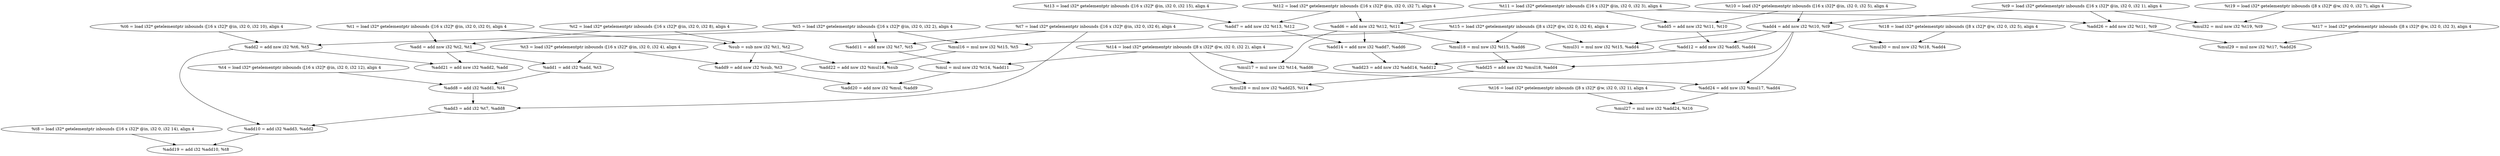 digraph G {
compound=true
"t1" [label="  %t1 = load i32* getelementptr inbounds ([16 x i32]* @in, i32 0, i32 0), align 4"]
"t2" [label="  %t2 = load i32* getelementptr inbounds ([16 x i32]* @in, i32 0, i32 8), align 4"]
"add" [label="  %add = add nsw i32 %t2, %t1"]
"sub" [label="  %sub = sub nsw i32 %t1, %t2"]
"t3" [label="  %t3 = load i32* getelementptr inbounds ([16 x i32]* @in, i32 0, i32 4), align 4"]
"t4" [label="  %t4 = load i32* getelementptr inbounds ([16 x i32]* @in, i32 0, i32 12), align 4"]
"t5" [label="  %t5 = load i32* getelementptr inbounds ([16 x i32]* @in, i32 0, i32 2), align 4"]
"t6" [label="  %t6 = load i32* getelementptr inbounds ([16 x i32]* @in, i32 0, i32 10), align 4"]
"add2" [label="  %add2 = add nsw i32 %t6, %t5"]
"t7" [label="  %t7 = load i32* getelementptr inbounds ([16 x i32]* @in, i32 0, i32 6), align 4"]
"t8" [label="  %t8 = load i32* getelementptr inbounds ([16 x i32]* @in, i32 0, i32 14), align 4"]
"t9" [label="  %t9 = load i32* getelementptr inbounds ([16 x i32]* @in, i32 0, i32 1), align 4"]
"t10" [label="  %t10 = load i32* getelementptr inbounds ([16 x i32]* @in, i32 0, i32 5), align 4"]
"add4" [label="  %add4 = add nsw i32 %t10, %t9"]
"t11" [label="  %t11 = load i32* getelementptr inbounds ([16 x i32]* @in, i32 0, i32 3), align 4"]
"add5" [label="  %add5 = add nsw i32 %t11, %t10"]
"t12" [label="  %t12 = load i32* getelementptr inbounds ([16 x i32]* @in, i32 0, i32 7), align 4"]
"add6" [label="  %add6 = add nsw i32 %t12, %t11"]
"t13" [label="  %t13 = load i32* getelementptr inbounds ([16 x i32]* @in, i32 0, i32 15), align 4"]
"add7" [label="  %add7 = add nsw i32 %t13, %t12"]
"add1" [label="  %add1 = add i32 %add, %t3"]
"add8" [label="  %add8 = add i32 %add1, %t4"]
"add9" [label="  %add9 = add nsw i32 %sub, %t3"]
"add11" [label="  %add11 = add nsw i32 %t7, %t5"]
"add12" [label="  %add12 = add nsw i32 %add5, %add4"]
"add14" [label="  %add14 = add nsw i32 %add7, %add6"]
"t14" [label="  %t14 = load i32* getelementptr inbounds ([8 x i32]* @w, i32 0, i32 2), align 4"]
"mul" [label="  %mul = mul nsw i32 %t14, %add11"]
"t15" [label="  %t15 = load i32* getelementptr inbounds ([8 x i32]* @w, i32 0, i32 6), align 4"]
"mul16" [label="  %mul16 = mul nsw i32 %t15, %t5"]
"mul17" [label="  %mul17 = mul nsw i32 %t14, %add6"]
"mul18" [label="  %mul18 = mul nsw i32 %t15, %add6"]
"add3" [label="  %add3 = add i32 %t7, %add8"]
"add10" [label="  %add10 = add i32 %add3, %add2"]
"add19" [label="  %add19 = add i32 %add10, %t8"]
"add20" [label="  %add20 = add nsw i32 %mul, %add9"]
"add21" [label="  %add21 = add nsw i32 %add2, %add"]
"add22" [label="  %add22 = add nsw i32 %mul16, %sub"]
"add23" [label="  %add23 = add nsw i32 %add14, %add12"]
"add24" [label="  %add24 = add nsw i32 %mul17, %add4"]
"add25" [label="  %add25 = add nsw i32 %mul18, %add4"]
"add26" [label="  %add26 = add nsw i32 %t11, %t9"]
"t16" [label="  %t16 = load i32* getelementptr inbounds ([8 x i32]* @w, i32 0, i32 1), align 4"]
"mul27" [label="  %mul27 = mul nsw i32 %add24, %t16"]
"mul28" [label="  %mul28 = mul nsw i32 %add25, %t14"]
"t17" [label="  %t17 = load i32* getelementptr inbounds ([8 x i32]* @w, i32 0, i32 3), align 4"]
"mul29" [label="  %mul29 = mul nsw i32 %t17, %add26"]
"t18" [label="  %t18 = load i32* getelementptr inbounds ([8 x i32]* @w, i32 0, i32 5), align 4"]
"mul30" [label="  %mul30 = mul nsw i32 %t18, %add4"]
"mul31" [label="  %mul31 = mul nsw i32 %t15, %add4"]
"t19" [label="  %t19 = load i32* getelementptr inbounds ([8 x i32]* @w, i32 0, i32 7), align 4"]
"mul32" [label="  %mul32 = mul nsw i32 %t19, %t9"]
"t2" -> "add"
"t1" -> "add"
"t1" -> "sub"
"t2" -> "sub"
"t6" -> "add2"
"t5" -> "add2"
"t10" -> "add4"
"t9" -> "add4"
"t11" -> "add5"
"t10" -> "add5"
"t12" -> "add6"
"t11" -> "add6"
"t13" -> "add7"
"t12" -> "add7"
"add" -> "add1"
"t3" -> "add1"
"add1" -> "add8"
"t4" -> "add8"
"sub" -> "add9"
"t3" -> "add9"
"t7" -> "add11"
"t5" -> "add11"
"add5" -> "add12"
"add4" -> "add12"
"add7" -> "add14"
"add6" -> "add14"
"t14" -> "mul"
"add11" -> "mul"
"t15" -> "mul16"
"t5" -> "mul16"
"t14" -> "mul17"
"add6" -> "mul17"
"t15" -> "mul18"
"add6" -> "mul18"
"t7" -> "add3"
"add8" -> "add3"
"add3" -> "add10"
"add2" -> "add10"
"add10" -> "add19"
"t8" -> "add19"
"mul" -> "add20"
"add9" -> "add20"
"add2" -> "add21"
"add" -> "add21"
"mul16" -> "add22"
"sub" -> "add22"
"add14" -> "add23"
"add12" -> "add23"
"mul17" -> "add24"
"add4" -> "add24"
"mul18" -> "add25"
"add4" -> "add25"
"t11" -> "add26"
"t9" -> "add26"
"add24" -> "mul27"
"t16" -> "mul27"
"add25" -> "mul28"
"t14" -> "mul28"
"t17" -> "mul29"
"add26" -> "mul29"
"t18" -> "mul30"
"add4" -> "mul30"
"t15" -> "mul31"
"add4" -> "mul31"
"t19" -> "mul32"
"t9" -> "mul32"
}
